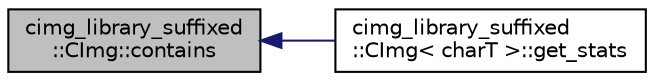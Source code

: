 digraph "cimg_library_suffixed::CImg::contains"
{
  edge [fontname="Helvetica",fontsize="10",labelfontname="Helvetica",labelfontsize="10"];
  node [fontname="Helvetica",fontsize="10",shape=record];
  rankdir="LR";
  Node1 [label="cimg_library_suffixed\l::CImg::contains",height=0.2,width=0.4,color="black", fillcolor="grey75", style="filled" fontcolor="black"];
  Node1 -> Node2 [dir="back",color="midnightblue",fontsize="10",style="solid",fontname="Helvetica"];
  Node2 [label="cimg_library_suffixed\l::CImg\< charT \>::get_stats",height=0.2,width=0.4,color="black", fillcolor="white", style="filled",URL="$structcimg__library__suffixed_1_1_c_img.html#aabf81a44299002d78f4bbd8f033c470b",tooltip="Compute statistics vector from the pixel values."];
}
